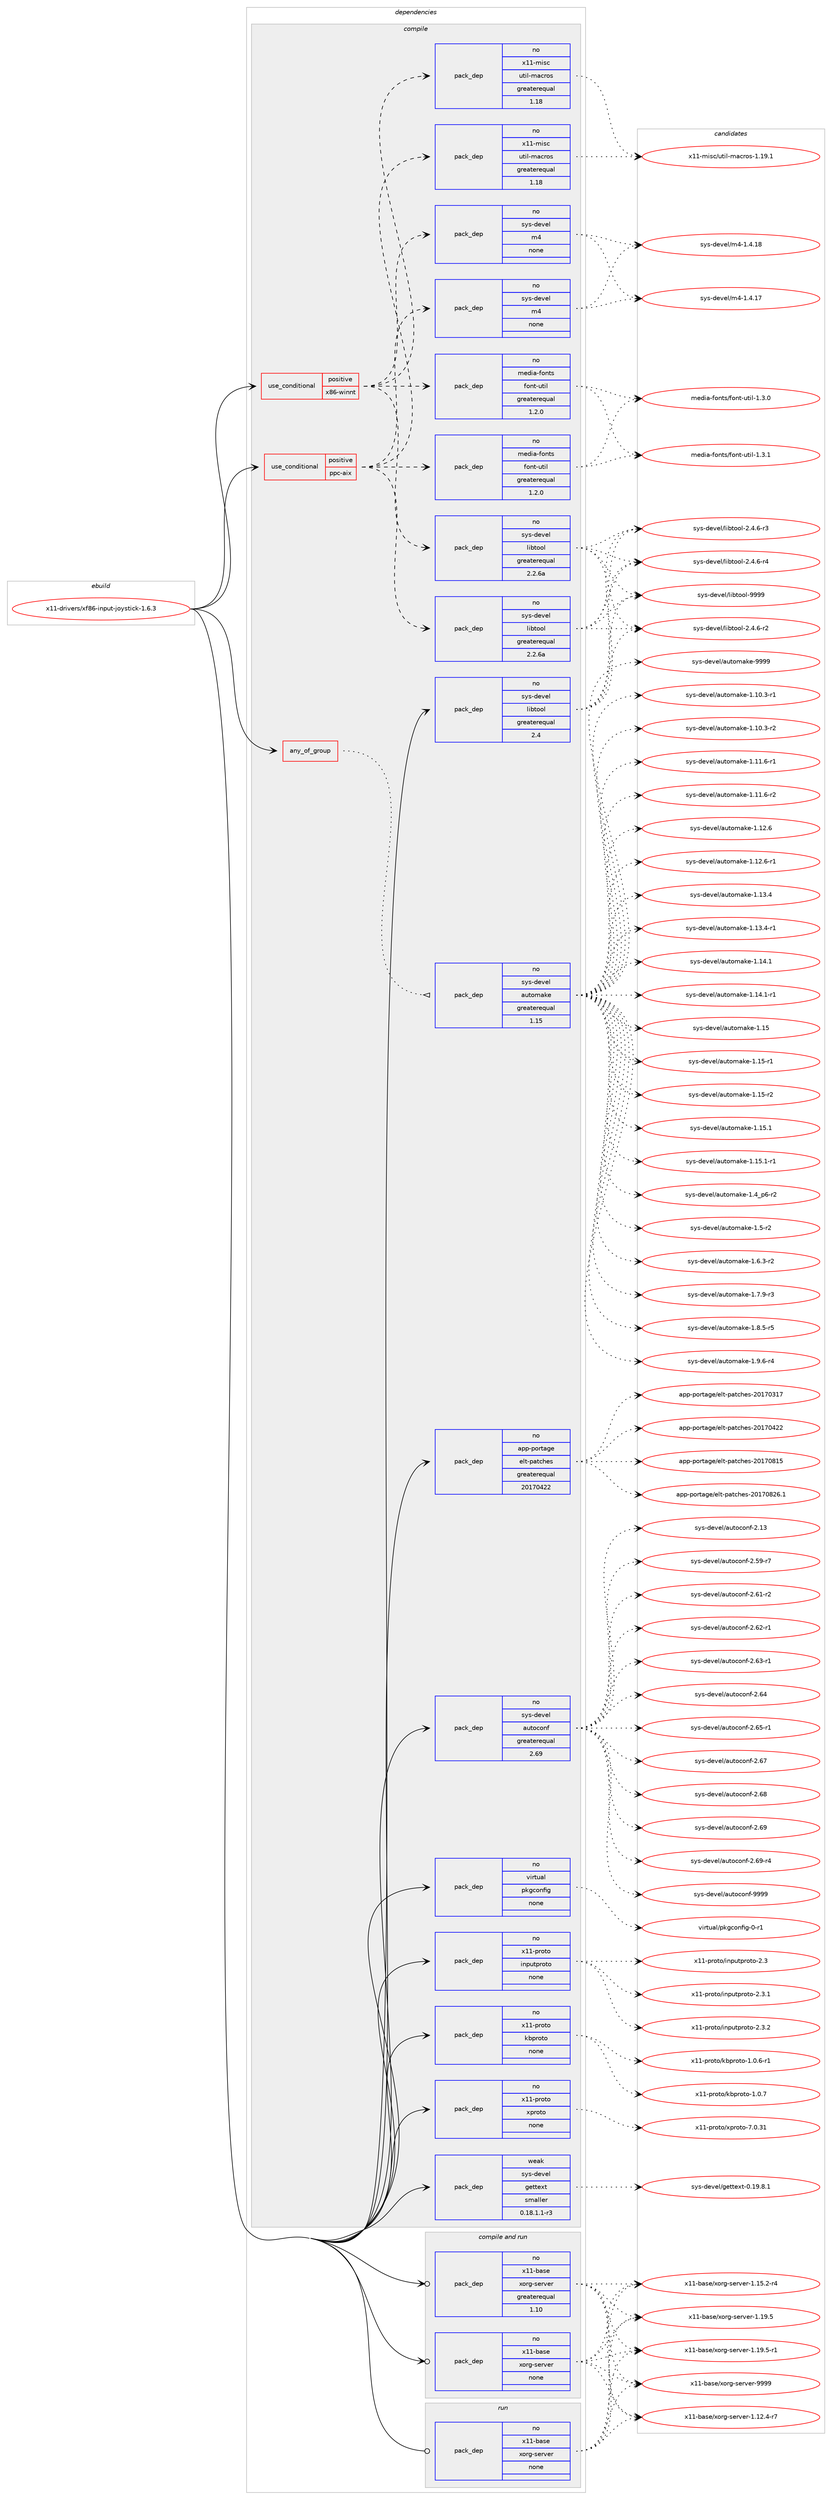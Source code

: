 digraph prolog {

# *************
# Graph options
# *************

newrank=true;
concentrate=true;
compound=true;
graph [rankdir=LR,fontname=Helvetica,fontsize=10,ranksep=1.5];#, ranksep=2.5, nodesep=0.2];
edge  [arrowhead=vee];
node  [fontname=Helvetica,fontsize=10];

# **********
# The ebuild
# **********

subgraph cluster_leftcol {
color=gray;
rank=same;
label=<<i>ebuild</i>>;
id [label="x11-drivers/xf86-input-joystick-1.6.3", color=red, width=4, href="../x11-drivers/xf86-input-joystick-1.6.3.svg"];
}

# ****************
# The dependencies
# ****************

subgraph cluster_midcol {
color=gray;
label=<<i>dependencies</i>>;
subgraph cluster_compile {
fillcolor="#eeeeee";
style=filled;
label=<<i>compile</i>>;
subgraph any9127 {
dependency512603 [label=<<TABLE BORDER="0" CELLBORDER="1" CELLSPACING="0" CELLPADDING="4"><TR><TD CELLPADDING="10">any_of_group</TD></TR></TABLE>>, shape=none, color=red];subgraph pack381284 {
dependency512604 [label=<<TABLE BORDER="0" CELLBORDER="1" CELLSPACING="0" CELLPADDING="4" WIDTH="220"><TR><TD ROWSPAN="6" CELLPADDING="30">pack_dep</TD></TR><TR><TD WIDTH="110">no</TD></TR><TR><TD>sys-devel</TD></TR><TR><TD>automake</TD></TR><TR><TD>greaterequal</TD></TR><TR><TD>1.15</TD></TR></TABLE>>, shape=none, color=blue];
}
dependency512603:e -> dependency512604:w [weight=20,style="dotted",arrowhead="oinv"];
}
id:e -> dependency512603:w [weight=20,style="solid",arrowhead="vee"];
subgraph cond121853 {
dependency512605 [label=<<TABLE BORDER="0" CELLBORDER="1" CELLSPACING="0" CELLPADDING="4"><TR><TD ROWSPAN="3" CELLPADDING="10">use_conditional</TD></TR><TR><TD>positive</TD></TR><TR><TD>ppc-aix</TD></TR></TABLE>>, shape=none, color=red];
subgraph pack381285 {
dependency512606 [label=<<TABLE BORDER="0" CELLBORDER="1" CELLSPACING="0" CELLPADDING="4" WIDTH="220"><TR><TD ROWSPAN="6" CELLPADDING="30">pack_dep</TD></TR><TR><TD WIDTH="110">no</TD></TR><TR><TD>sys-devel</TD></TR><TR><TD>libtool</TD></TR><TR><TD>greaterequal</TD></TR><TR><TD>2.2.6a</TD></TR></TABLE>>, shape=none, color=blue];
}
dependency512605:e -> dependency512606:w [weight=20,style="dashed",arrowhead="vee"];
subgraph pack381286 {
dependency512607 [label=<<TABLE BORDER="0" CELLBORDER="1" CELLSPACING="0" CELLPADDING="4" WIDTH="220"><TR><TD ROWSPAN="6" CELLPADDING="30">pack_dep</TD></TR><TR><TD WIDTH="110">no</TD></TR><TR><TD>sys-devel</TD></TR><TR><TD>m4</TD></TR><TR><TD>none</TD></TR><TR><TD></TD></TR></TABLE>>, shape=none, color=blue];
}
dependency512605:e -> dependency512607:w [weight=20,style="dashed",arrowhead="vee"];
subgraph pack381287 {
dependency512608 [label=<<TABLE BORDER="0" CELLBORDER="1" CELLSPACING="0" CELLPADDING="4" WIDTH="220"><TR><TD ROWSPAN="6" CELLPADDING="30">pack_dep</TD></TR><TR><TD WIDTH="110">no</TD></TR><TR><TD>x11-misc</TD></TR><TR><TD>util-macros</TD></TR><TR><TD>greaterequal</TD></TR><TR><TD>1.18</TD></TR></TABLE>>, shape=none, color=blue];
}
dependency512605:e -> dependency512608:w [weight=20,style="dashed",arrowhead="vee"];
subgraph pack381288 {
dependency512609 [label=<<TABLE BORDER="0" CELLBORDER="1" CELLSPACING="0" CELLPADDING="4" WIDTH="220"><TR><TD ROWSPAN="6" CELLPADDING="30">pack_dep</TD></TR><TR><TD WIDTH="110">no</TD></TR><TR><TD>media-fonts</TD></TR><TR><TD>font-util</TD></TR><TR><TD>greaterequal</TD></TR><TR><TD>1.2.0</TD></TR></TABLE>>, shape=none, color=blue];
}
dependency512605:e -> dependency512609:w [weight=20,style="dashed",arrowhead="vee"];
}
id:e -> dependency512605:w [weight=20,style="solid",arrowhead="vee"];
subgraph cond121854 {
dependency512610 [label=<<TABLE BORDER="0" CELLBORDER="1" CELLSPACING="0" CELLPADDING="4"><TR><TD ROWSPAN="3" CELLPADDING="10">use_conditional</TD></TR><TR><TD>positive</TD></TR><TR><TD>x86-winnt</TD></TR></TABLE>>, shape=none, color=red];
subgraph pack381289 {
dependency512611 [label=<<TABLE BORDER="0" CELLBORDER="1" CELLSPACING="0" CELLPADDING="4" WIDTH="220"><TR><TD ROWSPAN="6" CELLPADDING="30">pack_dep</TD></TR><TR><TD WIDTH="110">no</TD></TR><TR><TD>sys-devel</TD></TR><TR><TD>libtool</TD></TR><TR><TD>greaterequal</TD></TR><TR><TD>2.2.6a</TD></TR></TABLE>>, shape=none, color=blue];
}
dependency512610:e -> dependency512611:w [weight=20,style="dashed",arrowhead="vee"];
subgraph pack381290 {
dependency512612 [label=<<TABLE BORDER="0" CELLBORDER="1" CELLSPACING="0" CELLPADDING="4" WIDTH="220"><TR><TD ROWSPAN="6" CELLPADDING="30">pack_dep</TD></TR><TR><TD WIDTH="110">no</TD></TR><TR><TD>sys-devel</TD></TR><TR><TD>m4</TD></TR><TR><TD>none</TD></TR><TR><TD></TD></TR></TABLE>>, shape=none, color=blue];
}
dependency512610:e -> dependency512612:w [weight=20,style="dashed",arrowhead="vee"];
subgraph pack381291 {
dependency512613 [label=<<TABLE BORDER="0" CELLBORDER="1" CELLSPACING="0" CELLPADDING="4" WIDTH="220"><TR><TD ROWSPAN="6" CELLPADDING="30">pack_dep</TD></TR><TR><TD WIDTH="110">no</TD></TR><TR><TD>x11-misc</TD></TR><TR><TD>util-macros</TD></TR><TR><TD>greaterequal</TD></TR><TR><TD>1.18</TD></TR></TABLE>>, shape=none, color=blue];
}
dependency512610:e -> dependency512613:w [weight=20,style="dashed",arrowhead="vee"];
subgraph pack381292 {
dependency512614 [label=<<TABLE BORDER="0" CELLBORDER="1" CELLSPACING="0" CELLPADDING="4" WIDTH="220"><TR><TD ROWSPAN="6" CELLPADDING="30">pack_dep</TD></TR><TR><TD WIDTH="110">no</TD></TR><TR><TD>media-fonts</TD></TR><TR><TD>font-util</TD></TR><TR><TD>greaterequal</TD></TR><TR><TD>1.2.0</TD></TR></TABLE>>, shape=none, color=blue];
}
dependency512610:e -> dependency512614:w [weight=20,style="dashed",arrowhead="vee"];
}
id:e -> dependency512610:w [weight=20,style="solid",arrowhead="vee"];
subgraph pack381293 {
dependency512615 [label=<<TABLE BORDER="0" CELLBORDER="1" CELLSPACING="0" CELLPADDING="4" WIDTH="220"><TR><TD ROWSPAN="6" CELLPADDING="30">pack_dep</TD></TR><TR><TD WIDTH="110">no</TD></TR><TR><TD>app-portage</TD></TR><TR><TD>elt-patches</TD></TR><TR><TD>greaterequal</TD></TR><TR><TD>20170422</TD></TR></TABLE>>, shape=none, color=blue];
}
id:e -> dependency512615:w [weight=20,style="solid",arrowhead="vee"];
subgraph pack381294 {
dependency512616 [label=<<TABLE BORDER="0" CELLBORDER="1" CELLSPACING="0" CELLPADDING="4" WIDTH="220"><TR><TD ROWSPAN="6" CELLPADDING="30">pack_dep</TD></TR><TR><TD WIDTH="110">no</TD></TR><TR><TD>sys-devel</TD></TR><TR><TD>autoconf</TD></TR><TR><TD>greaterequal</TD></TR><TR><TD>2.69</TD></TR></TABLE>>, shape=none, color=blue];
}
id:e -> dependency512616:w [weight=20,style="solid",arrowhead="vee"];
subgraph pack381295 {
dependency512617 [label=<<TABLE BORDER="0" CELLBORDER="1" CELLSPACING="0" CELLPADDING="4" WIDTH="220"><TR><TD ROWSPAN="6" CELLPADDING="30">pack_dep</TD></TR><TR><TD WIDTH="110">no</TD></TR><TR><TD>sys-devel</TD></TR><TR><TD>libtool</TD></TR><TR><TD>greaterequal</TD></TR><TR><TD>2.4</TD></TR></TABLE>>, shape=none, color=blue];
}
id:e -> dependency512617:w [weight=20,style="solid",arrowhead="vee"];
subgraph pack381296 {
dependency512618 [label=<<TABLE BORDER="0" CELLBORDER="1" CELLSPACING="0" CELLPADDING="4" WIDTH="220"><TR><TD ROWSPAN="6" CELLPADDING="30">pack_dep</TD></TR><TR><TD WIDTH="110">no</TD></TR><TR><TD>virtual</TD></TR><TR><TD>pkgconfig</TD></TR><TR><TD>none</TD></TR><TR><TD></TD></TR></TABLE>>, shape=none, color=blue];
}
id:e -> dependency512618:w [weight=20,style="solid",arrowhead="vee"];
subgraph pack381297 {
dependency512619 [label=<<TABLE BORDER="0" CELLBORDER="1" CELLSPACING="0" CELLPADDING="4" WIDTH="220"><TR><TD ROWSPAN="6" CELLPADDING="30">pack_dep</TD></TR><TR><TD WIDTH="110">no</TD></TR><TR><TD>x11-proto</TD></TR><TR><TD>inputproto</TD></TR><TR><TD>none</TD></TR><TR><TD></TD></TR></TABLE>>, shape=none, color=blue];
}
id:e -> dependency512619:w [weight=20,style="solid",arrowhead="vee"];
subgraph pack381298 {
dependency512620 [label=<<TABLE BORDER="0" CELLBORDER="1" CELLSPACING="0" CELLPADDING="4" WIDTH="220"><TR><TD ROWSPAN="6" CELLPADDING="30">pack_dep</TD></TR><TR><TD WIDTH="110">no</TD></TR><TR><TD>x11-proto</TD></TR><TR><TD>kbproto</TD></TR><TR><TD>none</TD></TR><TR><TD></TD></TR></TABLE>>, shape=none, color=blue];
}
id:e -> dependency512620:w [weight=20,style="solid",arrowhead="vee"];
subgraph pack381299 {
dependency512621 [label=<<TABLE BORDER="0" CELLBORDER="1" CELLSPACING="0" CELLPADDING="4" WIDTH="220"><TR><TD ROWSPAN="6" CELLPADDING="30">pack_dep</TD></TR><TR><TD WIDTH="110">no</TD></TR><TR><TD>x11-proto</TD></TR><TR><TD>xproto</TD></TR><TR><TD>none</TD></TR><TR><TD></TD></TR></TABLE>>, shape=none, color=blue];
}
id:e -> dependency512621:w [weight=20,style="solid",arrowhead="vee"];
subgraph pack381300 {
dependency512622 [label=<<TABLE BORDER="0" CELLBORDER="1" CELLSPACING="0" CELLPADDING="4" WIDTH="220"><TR><TD ROWSPAN="6" CELLPADDING="30">pack_dep</TD></TR><TR><TD WIDTH="110">weak</TD></TR><TR><TD>sys-devel</TD></TR><TR><TD>gettext</TD></TR><TR><TD>smaller</TD></TR><TR><TD>0.18.1.1-r3</TD></TR></TABLE>>, shape=none, color=blue];
}
id:e -> dependency512622:w [weight=20,style="solid",arrowhead="vee"];
}
subgraph cluster_compileandrun {
fillcolor="#eeeeee";
style=filled;
label=<<i>compile and run</i>>;
subgraph pack381301 {
dependency512623 [label=<<TABLE BORDER="0" CELLBORDER="1" CELLSPACING="0" CELLPADDING="4" WIDTH="220"><TR><TD ROWSPAN="6" CELLPADDING="30">pack_dep</TD></TR><TR><TD WIDTH="110">no</TD></TR><TR><TD>x11-base</TD></TR><TR><TD>xorg-server</TD></TR><TR><TD>greaterequal</TD></TR><TR><TD>1.10</TD></TR></TABLE>>, shape=none, color=blue];
}
id:e -> dependency512623:w [weight=20,style="solid",arrowhead="odotvee"];
subgraph pack381302 {
dependency512624 [label=<<TABLE BORDER="0" CELLBORDER="1" CELLSPACING="0" CELLPADDING="4" WIDTH="220"><TR><TD ROWSPAN="6" CELLPADDING="30">pack_dep</TD></TR><TR><TD WIDTH="110">no</TD></TR><TR><TD>x11-base</TD></TR><TR><TD>xorg-server</TD></TR><TR><TD>none</TD></TR><TR><TD></TD></TR></TABLE>>, shape=none, color=blue];
}
id:e -> dependency512624:w [weight=20,style="solid",arrowhead="odotvee"];
}
subgraph cluster_run {
fillcolor="#eeeeee";
style=filled;
label=<<i>run</i>>;
subgraph pack381303 {
dependency512625 [label=<<TABLE BORDER="0" CELLBORDER="1" CELLSPACING="0" CELLPADDING="4" WIDTH="220"><TR><TD ROWSPAN="6" CELLPADDING="30">pack_dep</TD></TR><TR><TD WIDTH="110">no</TD></TR><TR><TD>x11-base</TD></TR><TR><TD>xorg-server</TD></TR><TR><TD>none</TD></TR><TR><TD></TD></TR></TABLE>>, shape=none, color=blue];
}
id:e -> dependency512625:w [weight=20,style="solid",arrowhead="odot"];
}
}

# **************
# The candidates
# **************

subgraph cluster_choices {
rank=same;
color=gray;
label=<<i>candidates</i>>;

subgraph choice381284 {
color=black;
nodesep=1;
choice11512111545100101118101108479711711611110997107101454946494846514511449 [label="sys-devel/automake-1.10.3-r1", color=red, width=4,href="../sys-devel/automake-1.10.3-r1.svg"];
choice11512111545100101118101108479711711611110997107101454946494846514511450 [label="sys-devel/automake-1.10.3-r2", color=red, width=4,href="../sys-devel/automake-1.10.3-r2.svg"];
choice11512111545100101118101108479711711611110997107101454946494946544511449 [label="sys-devel/automake-1.11.6-r1", color=red, width=4,href="../sys-devel/automake-1.11.6-r1.svg"];
choice11512111545100101118101108479711711611110997107101454946494946544511450 [label="sys-devel/automake-1.11.6-r2", color=red, width=4,href="../sys-devel/automake-1.11.6-r2.svg"];
choice1151211154510010111810110847971171161111099710710145494649504654 [label="sys-devel/automake-1.12.6", color=red, width=4,href="../sys-devel/automake-1.12.6.svg"];
choice11512111545100101118101108479711711611110997107101454946495046544511449 [label="sys-devel/automake-1.12.6-r1", color=red, width=4,href="../sys-devel/automake-1.12.6-r1.svg"];
choice1151211154510010111810110847971171161111099710710145494649514652 [label="sys-devel/automake-1.13.4", color=red, width=4,href="../sys-devel/automake-1.13.4.svg"];
choice11512111545100101118101108479711711611110997107101454946495146524511449 [label="sys-devel/automake-1.13.4-r1", color=red, width=4,href="../sys-devel/automake-1.13.4-r1.svg"];
choice1151211154510010111810110847971171161111099710710145494649524649 [label="sys-devel/automake-1.14.1", color=red, width=4,href="../sys-devel/automake-1.14.1.svg"];
choice11512111545100101118101108479711711611110997107101454946495246494511449 [label="sys-devel/automake-1.14.1-r1", color=red, width=4,href="../sys-devel/automake-1.14.1-r1.svg"];
choice115121115451001011181011084797117116111109971071014549464953 [label="sys-devel/automake-1.15", color=red, width=4,href="../sys-devel/automake-1.15.svg"];
choice1151211154510010111810110847971171161111099710710145494649534511449 [label="sys-devel/automake-1.15-r1", color=red, width=4,href="../sys-devel/automake-1.15-r1.svg"];
choice1151211154510010111810110847971171161111099710710145494649534511450 [label="sys-devel/automake-1.15-r2", color=red, width=4,href="../sys-devel/automake-1.15-r2.svg"];
choice1151211154510010111810110847971171161111099710710145494649534649 [label="sys-devel/automake-1.15.1", color=red, width=4,href="../sys-devel/automake-1.15.1.svg"];
choice11512111545100101118101108479711711611110997107101454946495346494511449 [label="sys-devel/automake-1.15.1-r1", color=red, width=4,href="../sys-devel/automake-1.15.1-r1.svg"];
choice115121115451001011181011084797117116111109971071014549465295112544511450 [label="sys-devel/automake-1.4_p6-r2", color=red, width=4,href="../sys-devel/automake-1.4_p6-r2.svg"];
choice11512111545100101118101108479711711611110997107101454946534511450 [label="sys-devel/automake-1.5-r2", color=red, width=4,href="../sys-devel/automake-1.5-r2.svg"];
choice115121115451001011181011084797117116111109971071014549465446514511450 [label="sys-devel/automake-1.6.3-r2", color=red, width=4,href="../sys-devel/automake-1.6.3-r2.svg"];
choice115121115451001011181011084797117116111109971071014549465546574511451 [label="sys-devel/automake-1.7.9-r3", color=red, width=4,href="../sys-devel/automake-1.7.9-r3.svg"];
choice115121115451001011181011084797117116111109971071014549465646534511453 [label="sys-devel/automake-1.8.5-r5", color=red, width=4,href="../sys-devel/automake-1.8.5-r5.svg"];
choice115121115451001011181011084797117116111109971071014549465746544511452 [label="sys-devel/automake-1.9.6-r4", color=red, width=4,href="../sys-devel/automake-1.9.6-r4.svg"];
choice115121115451001011181011084797117116111109971071014557575757 [label="sys-devel/automake-9999", color=red, width=4,href="../sys-devel/automake-9999.svg"];
dependency512604:e -> choice11512111545100101118101108479711711611110997107101454946494846514511449:w [style=dotted,weight="100"];
dependency512604:e -> choice11512111545100101118101108479711711611110997107101454946494846514511450:w [style=dotted,weight="100"];
dependency512604:e -> choice11512111545100101118101108479711711611110997107101454946494946544511449:w [style=dotted,weight="100"];
dependency512604:e -> choice11512111545100101118101108479711711611110997107101454946494946544511450:w [style=dotted,weight="100"];
dependency512604:e -> choice1151211154510010111810110847971171161111099710710145494649504654:w [style=dotted,weight="100"];
dependency512604:e -> choice11512111545100101118101108479711711611110997107101454946495046544511449:w [style=dotted,weight="100"];
dependency512604:e -> choice1151211154510010111810110847971171161111099710710145494649514652:w [style=dotted,weight="100"];
dependency512604:e -> choice11512111545100101118101108479711711611110997107101454946495146524511449:w [style=dotted,weight="100"];
dependency512604:e -> choice1151211154510010111810110847971171161111099710710145494649524649:w [style=dotted,weight="100"];
dependency512604:e -> choice11512111545100101118101108479711711611110997107101454946495246494511449:w [style=dotted,weight="100"];
dependency512604:e -> choice115121115451001011181011084797117116111109971071014549464953:w [style=dotted,weight="100"];
dependency512604:e -> choice1151211154510010111810110847971171161111099710710145494649534511449:w [style=dotted,weight="100"];
dependency512604:e -> choice1151211154510010111810110847971171161111099710710145494649534511450:w [style=dotted,weight="100"];
dependency512604:e -> choice1151211154510010111810110847971171161111099710710145494649534649:w [style=dotted,weight="100"];
dependency512604:e -> choice11512111545100101118101108479711711611110997107101454946495346494511449:w [style=dotted,weight="100"];
dependency512604:e -> choice115121115451001011181011084797117116111109971071014549465295112544511450:w [style=dotted,weight="100"];
dependency512604:e -> choice11512111545100101118101108479711711611110997107101454946534511450:w [style=dotted,weight="100"];
dependency512604:e -> choice115121115451001011181011084797117116111109971071014549465446514511450:w [style=dotted,weight="100"];
dependency512604:e -> choice115121115451001011181011084797117116111109971071014549465546574511451:w [style=dotted,weight="100"];
dependency512604:e -> choice115121115451001011181011084797117116111109971071014549465646534511453:w [style=dotted,weight="100"];
dependency512604:e -> choice115121115451001011181011084797117116111109971071014549465746544511452:w [style=dotted,weight="100"];
dependency512604:e -> choice115121115451001011181011084797117116111109971071014557575757:w [style=dotted,weight="100"];
}
subgraph choice381285 {
color=black;
nodesep=1;
choice1151211154510010111810110847108105981161111111084550465246544511450 [label="sys-devel/libtool-2.4.6-r2", color=red, width=4,href="../sys-devel/libtool-2.4.6-r2.svg"];
choice1151211154510010111810110847108105981161111111084550465246544511451 [label="sys-devel/libtool-2.4.6-r3", color=red, width=4,href="../sys-devel/libtool-2.4.6-r3.svg"];
choice1151211154510010111810110847108105981161111111084550465246544511452 [label="sys-devel/libtool-2.4.6-r4", color=red, width=4,href="../sys-devel/libtool-2.4.6-r4.svg"];
choice1151211154510010111810110847108105981161111111084557575757 [label="sys-devel/libtool-9999", color=red, width=4,href="../sys-devel/libtool-9999.svg"];
dependency512606:e -> choice1151211154510010111810110847108105981161111111084550465246544511450:w [style=dotted,weight="100"];
dependency512606:e -> choice1151211154510010111810110847108105981161111111084550465246544511451:w [style=dotted,weight="100"];
dependency512606:e -> choice1151211154510010111810110847108105981161111111084550465246544511452:w [style=dotted,weight="100"];
dependency512606:e -> choice1151211154510010111810110847108105981161111111084557575757:w [style=dotted,weight="100"];
}
subgraph choice381286 {
color=black;
nodesep=1;
choice11512111545100101118101108471095245494652464955 [label="sys-devel/m4-1.4.17", color=red, width=4,href="../sys-devel/m4-1.4.17.svg"];
choice11512111545100101118101108471095245494652464956 [label="sys-devel/m4-1.4.18", color=red, width=4,href="../sys-devel/m4-1.4.18.svg"];
dependency512607:e -> choice11512111545100101118101108471095245494652464955:w [style=dotted,weight="100"];
dependency512607:e -> choice11512111545100101118101108471095245494652464956:w [style=dotted,weight="100"];
}
subgraph choice381287 {
color=black;
nodesep=1;
choice120494945109105115994711711610510845109979911411111545494649574649 [label="x11-misc/util-macros-1.19.1", color=red, width=4,href="../x11-misc/util-macros-1.19.1.svg"];
dependency512608:e -> choice120494945109105115994711711610510845109979911411111545494649574649:w [style=dotted,weight="100"];
}
subgraph choice381288 {
color=black;
nodesep=1;
choice10910110010597451021111101161154710211111011645117116105108454946514648 [label="media-fonts/font-util-1.3.0", color=red, width=4,href="../media-fonts/font-util-1.3.0.svg"];
choice10910110010597451021111101161154710211111011645117116105108454946514649 [label="media-fonts/font-util-1.3.1", color=red, width=4,href="../media-fonts/font-util-1.3.1.svg"];
dependency512609:e -> choice10910110010597451021111101161154710211111011645117116105108454946514648:w [style=dotted,weight="100"];
dependency512609:e -> choice10910110010597451021111101161154710211111011645117116105108454946514649:w [style=dotted,weight="100"];
}
subgraph choice381289 {
color=black;
nodesep=1;
choice1151211154510010111810110847108105981161111111084550465246544511450 [label="sys-devel/libtool-2.4.6-r2", color=red, width=4,href="../sys-devel/libtool-2.4.6-r2.svg"];
choice1151211154510010111810110847108105981161111111084550465246544511451 [label="sys-devel/libtool-2.4.6-r3", color=red, width=4,href="../sys-devel/libtool-2.4.6-r3.svg"];
choice1151211154510010111810110847108105981161111111084550465246544511452 [label="sys-devel/libtool-2.4.6-r4", color=red, width=4,href="../sys-devel/libtool-2.4.6-r4.svg"];
choice1151211154510010111810110847108105981161111111084557575757 [label="sys-devel/libtool-9999", color=red, width=4,href="../sys-devel/libtool-9999.svg"];
dependency512611:e -> choice1151211154510010111810110847108105981161111111084550465246544511450:w [style=dotted,weight="100"];
dependency512611:e -> choice1151211154510010111810110847108105981161111111084550465246544511451:w [style=dotted,weight="100"];
dependency512611:e -> choice1151211154510010111810110847108105981161111111084550465246544511452:w [style=dotted,weight="100"];
dependency512611:e -> choice1151211154510010111810110847108105981161111111084557575757:w [style=dotted,weight="100"];
}
subgraph choice381290 {
color=black;
nodesep=1;
choice11512111545100101118101108471095245494652464955 [label="sys-devel/m4-1.4.17", color=red, width=4,href="../sys-devel/m4-1.4.17.svg"];
choice11512111545100101118101108471095245494652464956 [label="sys-devel/m4-1.4.18", color=red, width=4,href="../sys-devel/m4-1.4.18.svg"];
dependency512612:e -> choice11512111545100101118101108471095245494652464955:w [style=dotted,weight="100"];
dependency512612:e -> choice11512111545100101118101108471095245494652464956:w [style=dotted,weight="100"];
}
subgraph choice381291 {
color=black;
nodesep=1;
choice120494945109105115994711711610510845109979911411111545494649574649 [label="x11-misc/util-macros-1.19.1", color=red, width=4,href="../x11-misc/util-macros-1.19.1.svg"];
dependency512613:e -> choice120494945109105115994711711610510845109979911411111545494649574649:w [style=dotted,weight="100"];
}
subgraph choice381292 {
color=black;
nodesep=1;
choice10910110010597451021111101161154710211111011645117116105108454946514648 [label="media-fonts/font-util-1.3.0", color=red, width=4,href="../media-fonts/font-util-1.3.0.svg"];
choice10910110010597451021111101161154710211111011645117116105108454946514649 [label="media-fonts/font-util-1.3.1", color=red, width=4,href="../media-fonts/font-util-1.3.1.svg"];
dependency512614:e -> choice10910110010597451021111101161154710211111011645117116105108454946514648:w [style=dotted,weight="100"];
dependency512614:e -> choice10910110010597451021111101161154710211111011645117116105108454946514649:w [style=dotted,weight="100"];
}
subgraph choice381293 {
color=black;
nodesep=1;
choice97112112451121111141169710310147101108116451129711699104101115455048495548514955 [label="app-portage/elt-patches-20170317", color=red, width=4,href="../app-portage/elt-patches-20170317.svg"];
choice97112112451121111141169710310147101108116451129711699104101115455048495548525050 [label="app-portage/elt-patches-20170422", color=red, width=4,href="../app-portage/elt-patches-20170422.svg"];
choice97112112451121111141169710310147101108116451129711699104101115455048495548564953 [label="app-portage/elt-patches-20170815", color=red, width=4,href="../app-portage/elt-patches-20170815.svg"];
choice971121124511211111411697103101471011081164511297116991041011154550484955485650544649 [label="app-portage/elt-patches-20170826.1", color=red, width=4,href="../app-portage/elt-patches-20170826.1.svg"];
dependency512615:e -> choice97112112451121111141169710310147101108116451129711699104101115455048495548514955:w [style=dotted,weight="100"];
dependency512615:e -> choice97112112451121111141169710310147101108116451129711699104101115455048495548525050:w [style=dotted,weight="100"];
dependency512615:e -> choice97112112451121111141169710310147101108116451129711699104101115455048495548564953:w [style=dotted,weight="100"];
dependency512615:e -> choice971121124511211111411697103101471011081164511297116991041011154550484955485650544649:w [style=dotted,weight="100"];
}
subgraph choice381294 {
color=black;
nodesep=1;
choice115121115451001011181011084797117116111991111101024550464951 [label="sys-devel/autoconf-2.13", color=red, width=4,href="../sys-devel/autoconf-2.13.svg"];
choice1151211154510010111810110847971171161119911111010245504653574511455 [label="sys-devel/autoconf-2.59-r7", color=red, width=4,href="../sys-devel/autoconf-2.59-r7.svg"];
choice1151211154510010111810110847971171161119911111010245504654494511450 [label="sys-devel/autoconf-2.61-r2", color=red, width=4,href="../sys-devel/autoconf-2.61-r2.svg"];
choice1151211154510010111810110847971171161119911111010245504654504511449 [label="sys-devel/autoconf-2.62-r1", color=red, width=4,href="../sys-devel/autoconf-2.62-r1.svg"];
choice1151211154510010111810110847971171161119911111010245504654514511449 [label="sys-devel/autoconf-2.63-r1", color=red, width=4,href="../sys-devel/autoconf-2.63-r1.svg"];
choice115121115451001011181011084797117116111991111101024550465452 [label="sys-devel/autoconf-2.64", color=red, width=4,href="../sys-devel/autoconf-2.64.svg"];
choice1151211154510010111810110847971171161119911111010245504654534511449 [label="sys-devel/autoconf-2.65-r1", color=red, width=4,href="../sys-devel/autoconf-2.65-r1.svg"];
choice115121115451001011181011084797117116111991111101024550465455 [label="sys-devel/autoconf-2.67", color=red, width=4,href="../sys-devel/autoconf-2.67.svg"];
choice115121115451001011181011084797117116111991111101024550465456 [label="sys-devel/autoconf-2.68", color=red, width=4,href="../sys-devel/autoconf-2.68.svg"];
choice115121115451001011181011084797117116111991111101024550465457 [label="sys-devel/autoconf-2.69", color=red, width=4,href="../sys-devel/autoconf-2.69.svg"];
choice1151211154510010111810110847971171161119911111010245504654574511452 [label="sys-devel/autoconf-2.69-r4", color=red, width=4,href="../sys-devel/autoconf-2.69-r4.svg"];
choice115121115451001011181011084797117116111991111101024557575757 [label="sys-devel/autoconf-9999", color=red, width=4,href="../sys-devel/autoconf-9999.svg"];
dependency512616:e -> choice115121115451001011181011084797117116111991111101024550464951:w [style=dotted,weight="100"];
dependency512616:e -> choice1151211154510010111810110847971171161119911111010245504653574511455:w [style=dotted,weight="100"];
dependency512616:e -> choice1151211154510010111810110847971171161119911111010245504654494511450:w [style=dotted,weight="100"];
dependency512616:e -> choice1151211154510010111810110847971171161119911111010245504654504511449:w [style=dotted,weight="100"];
dependency512616:e -> choice1151211154510010111810110847971171161119911111010245504654514511449:w [style=dotted,weight="100"];
dependency512616:e -> choice115121115451001011181011084797117116111991111101024550465452:w [style=dotted,weight="100"];
dependency512616:e -> choice1151211154510010111810110847971171161119911111010245504654534511449:w [style=dotted,weight="100"];
dependency512616:e -> choice115121115451001011181011084797117116111991111101024550465455:w [style=dotted,weight="100"];
dependency512616:e -> choice115121115451001011181011084797117116111991111101024550465456:w [style=dotted,weight="100"];
dependency512616:e -> choice115121115451001011181011084797117116111991111101024550465457:w [style=dotted,weight="100"];
dependency512616:e -> choice1151211154510010111810110847971171161119911111010245504654574511452:w [style=dotted,weight="100"];
dependency512616:e -> choice115121115451001011181011084797117116111991111101024557575757:w [style=dotted,weight="100"];
}
subgraph choice381295 {
color=black;
nodesep=1;
choice1151211154510010111810110847108105981161111111084550465246544511450 [label="sys-devel/libtool-2.4.6-r2", color=red, width=4,href="../sys-devel/libtool-2.4.6-r2.svg"];
choice1151211154510010111810110847108105981161111111084550465246544511451 [label="sys-devel/libtool-2.4.6-r3", color=red, width=4,href="../sys-devel/libtool-2.4.6-r3.svg"];
choice1151211154510010111810110847108105981161111111084550465246544511452 [label="sys-devel/libtool-2.4.6-r4", color=red, width=4,href="../sys-devel/libtool-2.4.6-r4.svg"];
choice1151211154510010111810110847108105981161111111084557575757 [label="sys-devel/libtool-9999", color=red, width=4,href="../sys-devel/libtool-9999.svg"];
dependency512617:e -> choice1151211154510010111810110847108105981161111111084550465246544511450:w [style=dotted,weight="100"];
dependency512617:e -> choice1151211154510010111810110847108105981161111111084550465246544511451:w [style=dotted,weight="100"];
dependency512617:e -> choice1151211154510010111810110847108105981161111111084550465246544511452:w [style=dotted,weight="100"];
dependency512617:e -> choice1151211154510010111810110847108105981161111111084557575757:w [style=dotted,weight="100"];
}
subgraph choice381296 {
color=black;
nodesep=1;
choice11810511411611797108471121071039911111010210510345484511449 [label="virtual/pkgconfig-0-r1", color=red, width=4,href="../virtual/pkgconfig-0-r1.svg"];
dependency512618:e -> choice11810511411611797108471121071039911111010210510345484511449:w [style=dotted,weight="100"];
}
subgraph choice381297 {
color=black;
nodesep=1;
choice1204949451121141111161114710511011211711611211411111611145504651 [label="x11-proto/inputproto-2.3", color=red, width=4,href="../x11-proto/inputproto-2.3.svg"];
choice12049494511211411111611147105110112117116112114111116111455046514649 [label="x11-proto/inputproto-2.3.1", color=red, width=4,href="../x11-proto/inputproto-2.3.1.svg"];
choice12049494511211411111611147105110112117116112114111116111455046514650 [label="x11-proto/inputproto-2.3.2", color=red, width=4,href="../x11-proto/inputproto-2.3.2.svg"];
dependency512619:e -> choice1204949451121141111161114710511011211711611211411111611145504651:w [style=dotted,weight="100"];
dependency512619:e -> choice12049494511211411111611147105110112117116112114111116111455046514649:w [style=dotted,weight="100"];
dependency512619:e -> choice12049494511211411111611147105110112117116112114111116111455046514650:w [style=dotted,weight="100"];
}
subgraph choice381298 {
color=black;
nodesep=1;
choice12049494511211411111611147107981121141111161114549464846544511449 [label="x11-proto/kbproto-1.0.6-r1", color=red, width=4,href="../x11-proto/kbproto-1.0.6-r1.svg"];
choice1204949451121141111161114710798112114111116111454946484655 [label="x11-proto/kbproto-1.0.7", color=red, width=4,href="../x11-proto/kbproto-1.0.7.svg"];
dependency512620:e -> choice12049494511211411111611147107981121141111161114549464846544511449:w [style=dotted,weight="100"];
dependency512620:e -> choice1204949451121141111161114710798112114111116111454946484655:w [style=dotted,weight="100"];
}
subgraph choice381299 {
color=black;
nodesep=1;
choice1204949451121141111161114712011211411111611145554648465149 [label="x11-proto/xproto-7.0.31", color=red, width=4,href="../x11-proto/xproto-7.0.31.svg"];
dependency512621:e -> choice1204949451121141111161114712011211411111611145554648465149:w [style=dotted,weight="100"];
}
subgraph choice381300 {
color=black;
nodesep=1;
choice1151211154510010111810110847103101116116101120116454846495746564649 [label="sys-devel/gettext-0.19.8.1", color=red, width=4,href="../sys-devel/gettext-0.19.8.1.svg"];
dependency512622:e -> choice1151211154510010111810110847103101116116101120116454846495746564649:w [style=dotted,weight="100"];
}
subgraph choice381301 {
color=black;
nodesep=1;
choice12049494598971151014712011111410345115101114118101114454946495046524511455 [label="x11-base/xorg-server-1.12.4-r7", color=red, width=4,href="../x11-base/xorg-server-1.12.4-r7.svg"];
choice12049494598971151014712011111410345115101114118101114454946495346504511452 [label="x11-base/xorg-server-1.15.2-r4", color=red, width=4,href="../x11-base/xorg-server-1.15.2-r4.svg"];
choice1204949459897115101471201111141034511510111411810111445494649574653 [label="x11-base/xorg-server-1.19.5", color=red, width=4,href="../x11-base/xorg-server-1.19.5.svg"];
choice12049494598971151014712011111410345115101114118101114454946495746534511449 [label="x11-base/xorg-server-1.19.5-r1", color=red, width=4,href="../x11-base/xorg-server-1.19.5-r1.svg"];
choice120494945989711510147120111114103451151011141181011144557575757 [label="x11-base/xorg-server-9999", color=red, width=4,href="../x11-base/xorg-server-9999.svg"];
dependency512623:e -> choice12049494598971151014712011111410345115101114118101114454946495046524511455:w [style=dotted,weight="100"];
dependency512623:e -> choice12049494598971151014712011111410345115101114118101114454946495346504511452:w [style=dotted,weight="100"];
dependency512623:e -> choice1204949459897115101471201111141034511510111411810111445494649574653:w [style=dotted,weight="100"];
dependency512623:e -> choice12049494598971151014712011111410345115101114118101114454946495746534511449:w [style=dotted,weight="100"];
dependency512623:e -> choice120494945989711510147120111114103451151011141181011144557575757:w [style=dotted,weight="100"];
}
subgraph choice381302 {
color=black;
nodesep=1;
choice12049494598971151014712011111410345115101114118101114454946495046524511455 [label="x11-base/xorg-server-1.12.4-r7", color=red, width=4,href="../x11-base/xorg-server-1.12.4-r7.svg"];
choice12049494598971151014712011111410345115101114118101114454946495346504511452 [label="x11-base/xorg-server-1.15.2-r4", color=red, width=4,href="../x11-base/xorg-server-1.15.2-r4.svg"];
choice1204949459897115101471201111141034511510111411810111445494649574653 [label="x11-base/xorg-server-1.19.5", color=red, width=4,href="../x11-base/xorg-server-1.19.5.svg"];
choice12049494598971151014712011111410345115101114118101114454946495746534511449 [label="x11-base/xorg-server-1.19.5-r1", color=red, width=4,href="../x11-base/xorg-server-1.19.5-r1.svg"];
choice120494945989711510147120111114103451151011141181011144557575757 [label="x11-base/xorg-server-9999", color=red, width=4,href="../x11-base/xorg-server-9999.svg"];
dependency512624:e -> choice12049494598971151014712011111410345115101114118101114454946495046524511455:w [style=dotted,weight="100"];
dependency512624:e -> choice12049494598971151014712011111410345115101114118101114454946495346504511452:w [style=dotted,weight="100"];
dependency512624:e -> choice1204949459897115101471201111141034511510111411810111445494649574653:w [style=dotted,weight="100"];
dependency512624:e -> choice12049494598971151014712011111410345115101114118101114454946495746534511449:w [style=dotted,weight="100"];
dependency512624:e -> choice120494945989711510147120111114103451151011141181011144557575757:w [style=dotted,weight="100"];
}
subgraph choice381303 {
color=black;
nodesep=1;
choice12049494598971151014712011111410345115101114118101114454946495046524511455 [label="x11-base/xorg-server-1.12.4-r7", color=red, width=4,href="../x11-base/xorg-server-1.12.4-r7.svg"];
choice12049494598971151014712011111410345115101114118101114454946495346504511452 [label="x11-base/xorg-server-1.15.2-r4", color=red, width=4,href="../x11-base/xorg-server-1.15.2-r4.svg"];
choice1204949459897115101471201111141034511510111411810111445494649574653 [label="x11-base/xorg-server-1.19.5", color=red, width=4,href="../x11-base/xorg-server-1.19.5.svg"];
choice12049494598971151014712011111410345115101114118101114454946495746534511449 [label="x11-base/xorg-server-1.19.5-r1", color=red, width=4,href="../x11-base/xorg-server-1.19.5-r1.svg"];
choice120494945989711510147120111114103451151011141181011144557575757 [label="x11-base/xorg-server-9999", color=red, width=4,href="../x11-base/xorg-server-9999.svg"];
dependency512625:e -> choice12049494598971151014712011111410345115101114118101114454946495046524511455:w [style=dotted,weight="100"];
dependency512625:e -> choice12049494598971151014712011111410345115101114118101114454946495346504511452:w [style=dotted,weight="100"];
dependency512625:e -> choice1204949459897115101471201111141034511510111411810111445494649574653:w [style=dotted,weight="100"];
dependency512625:e -> choice12049494598971151014712011111410345115101114118101114454946495746534511449:w [style=dotted,weight="100"];
dependency512625:e -> choice120494945989711510147120111114103451151011141181011144557575757:w [style=dotted,weight="100"];
}
}

}
